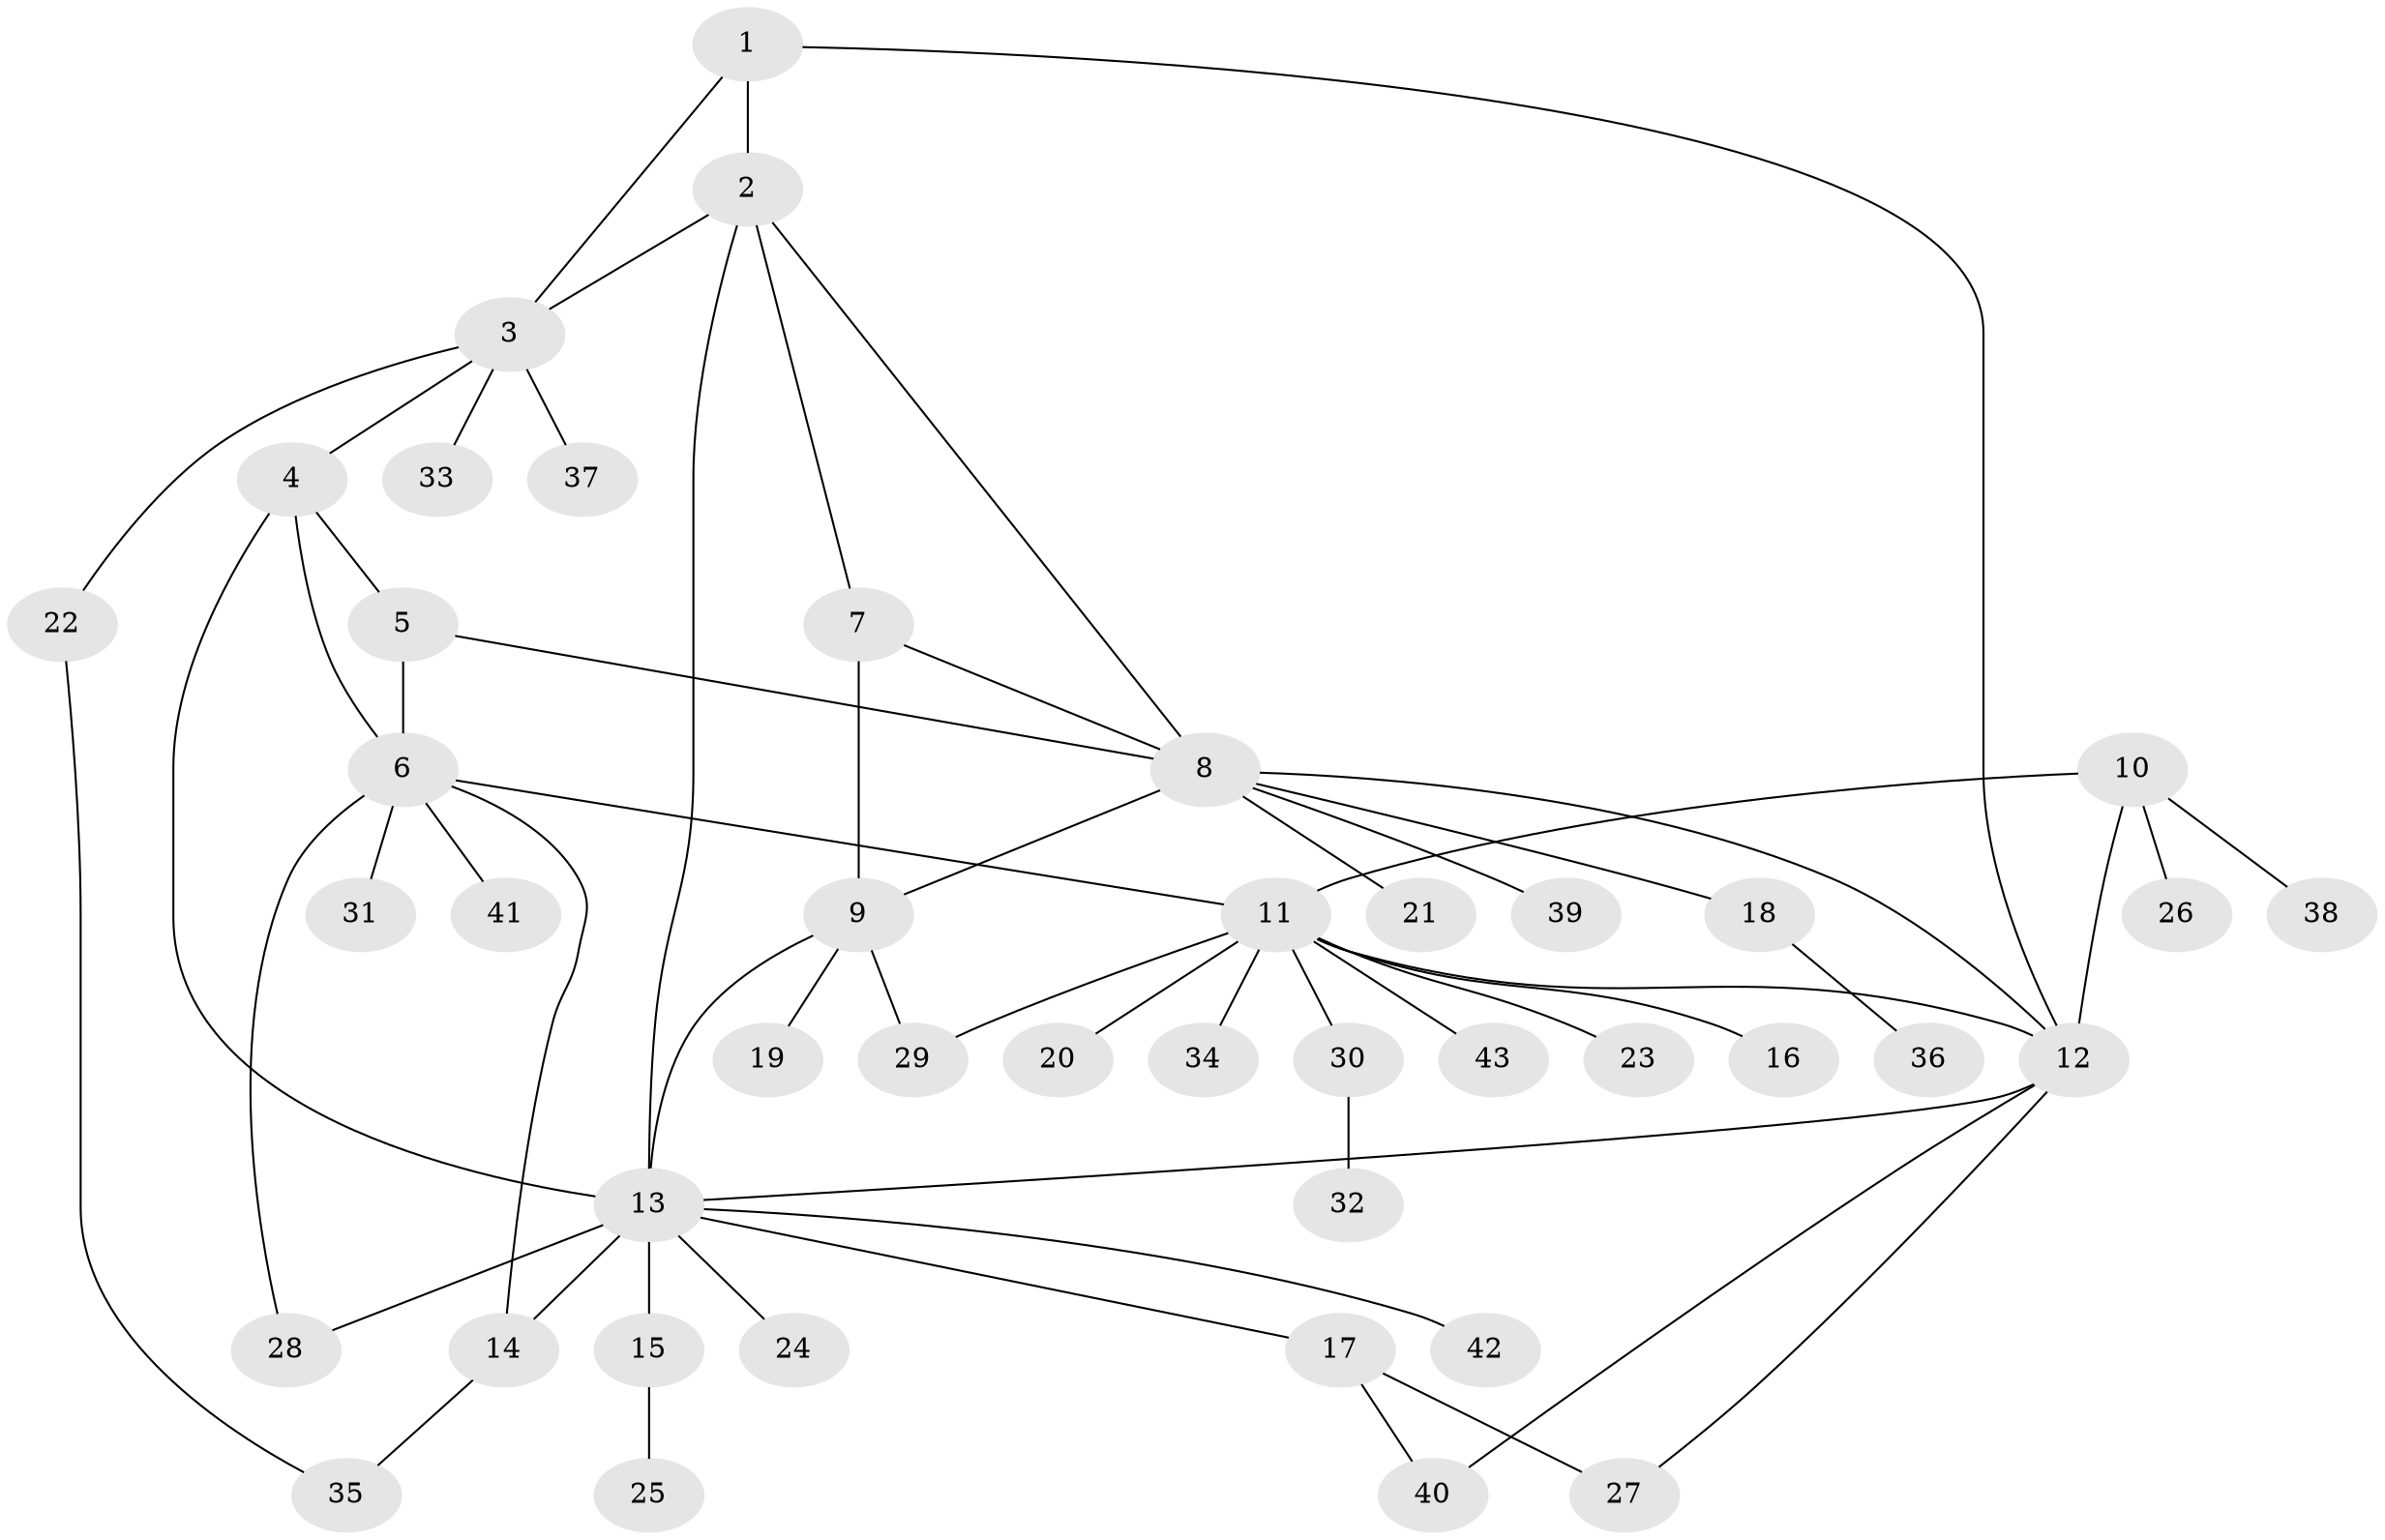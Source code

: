 // original degree distribution, {3: 0.09859154929577464, 7: 0.04225352112676056, 5: 0.028169014084507043, 8: 0.014084507042253521, 9: 0.014084507042253521, 6: 0.014084507042253521, 11: 0.014084507042253521, 12: 0.014084507042253521, 2: 0.2535211267605634, 4: 0.028169014084507043, 1: 0.4788732394366197}
// Generated by graph-tools (version 1.1) at 2025/52/03/04/25 22:52:13]
// undirected, 43 vertices, 59 edges
graph export_dot {
  node [color=gray90,style=filled];
  1;
  2;
  3;
  4;
  5;
  6;
  7;
  8;
  9;
  10;
  11;
  12;
  13;
  14;
  15;
  16;
  17;
  18;
  19;
  20;
  21;
  22;
  23;
  24;
  25;
  26;
  27;
  28;
  29;
  30;
  31;
  32;
  33;
  34;
  35;
  36;
  37;
  38;
  39;
  40;
  41;
  42;
  43;
  1 -- 2 [weight=2.0];
  1 -- 3 [weight=1.0];
  1 -- 12 [weight=1.0];
  2 -- 3 [weight=1.0];
  2 -- 7 [weight=1.0];
  2 -- 8 [weight=1.0];
  2 -- 13 [weight=1.0];
  3 -- 4 [weight=1.0];
  3 -- 22 [weight=1.0];
  3 -- 33 [weight=1.0];
  3 -- 37 [weight=1.0];
  4 -- 5 [weight=2.0];
  4 -- 6 [weight=1.0];
  4 -- 13 [weight=1.0];
  5 -- 6 [weight=1.0];
  5 -- 8 [weight=1.0];
  6 -- 11 [weight=1.0];
  6 -- 14 [weight=1.0];
  6 -- 28 [weight=1.0];
  6 -- 31 [weight=1.0];
  6 -- 41 [weight=1.0];
  7 -- 8 [weight=1.0];
  7 -- 9 [weight=1.0];
  8 -- 9 [weight=1.0];
  8 -- 12 [weight=1.0];
  8 -- 18 [weight=1.0];
  8 -- 21 [weight=1.0];
  8 -- 39 [weight=1.0];
  9 -- 13 [weight=1.0];
  9 -- 19 [weight=1.0];
  9 -- 29 [weight=1.0];
  10 -- 11 [weight=1.0];
  10 -- 12 [weight=1.0];
  10 -- 26 [weight=1.0];
  10 -- 38 [weight=1.0];
  11 -- 12 [weight=1.0];
  11 -- 16 [weight=1.0];
  11 -- 20 [weight=1.0];
  11 -- 23 [weight=1.0];
  11 -- 29 [weight=1.0];
  11 -- 30 [weight=1.0];
  11 -- 34 [weight=1.0];
  11 -- 43 [weight=1.0];
  12 -- 13 [weight=1.0];
  12 -- 27 [weight=1.0];
  12 -- 40 [weight=1.0];
  13 -- 14 [weight=2.0];
  13 -- 15 [weight=1.0];
  13 -- 17 [weight=1.0];
  13 -- 24 [weight=1.0];
  13 -- 28 [weight=1.0];
  13 -- 42 [weight=1.0];
  14 -- 35 [weight=1.0];
  15 -- 25 [weight=1.0];
  17 -- 27 [weight=1.0];
  17 -- 40 [weight=1.0];
  18 -- 36 [weight=1.0];
  22 -- 35 [weight=1.0];
  30 -- 32 [weight=1.0];
}
